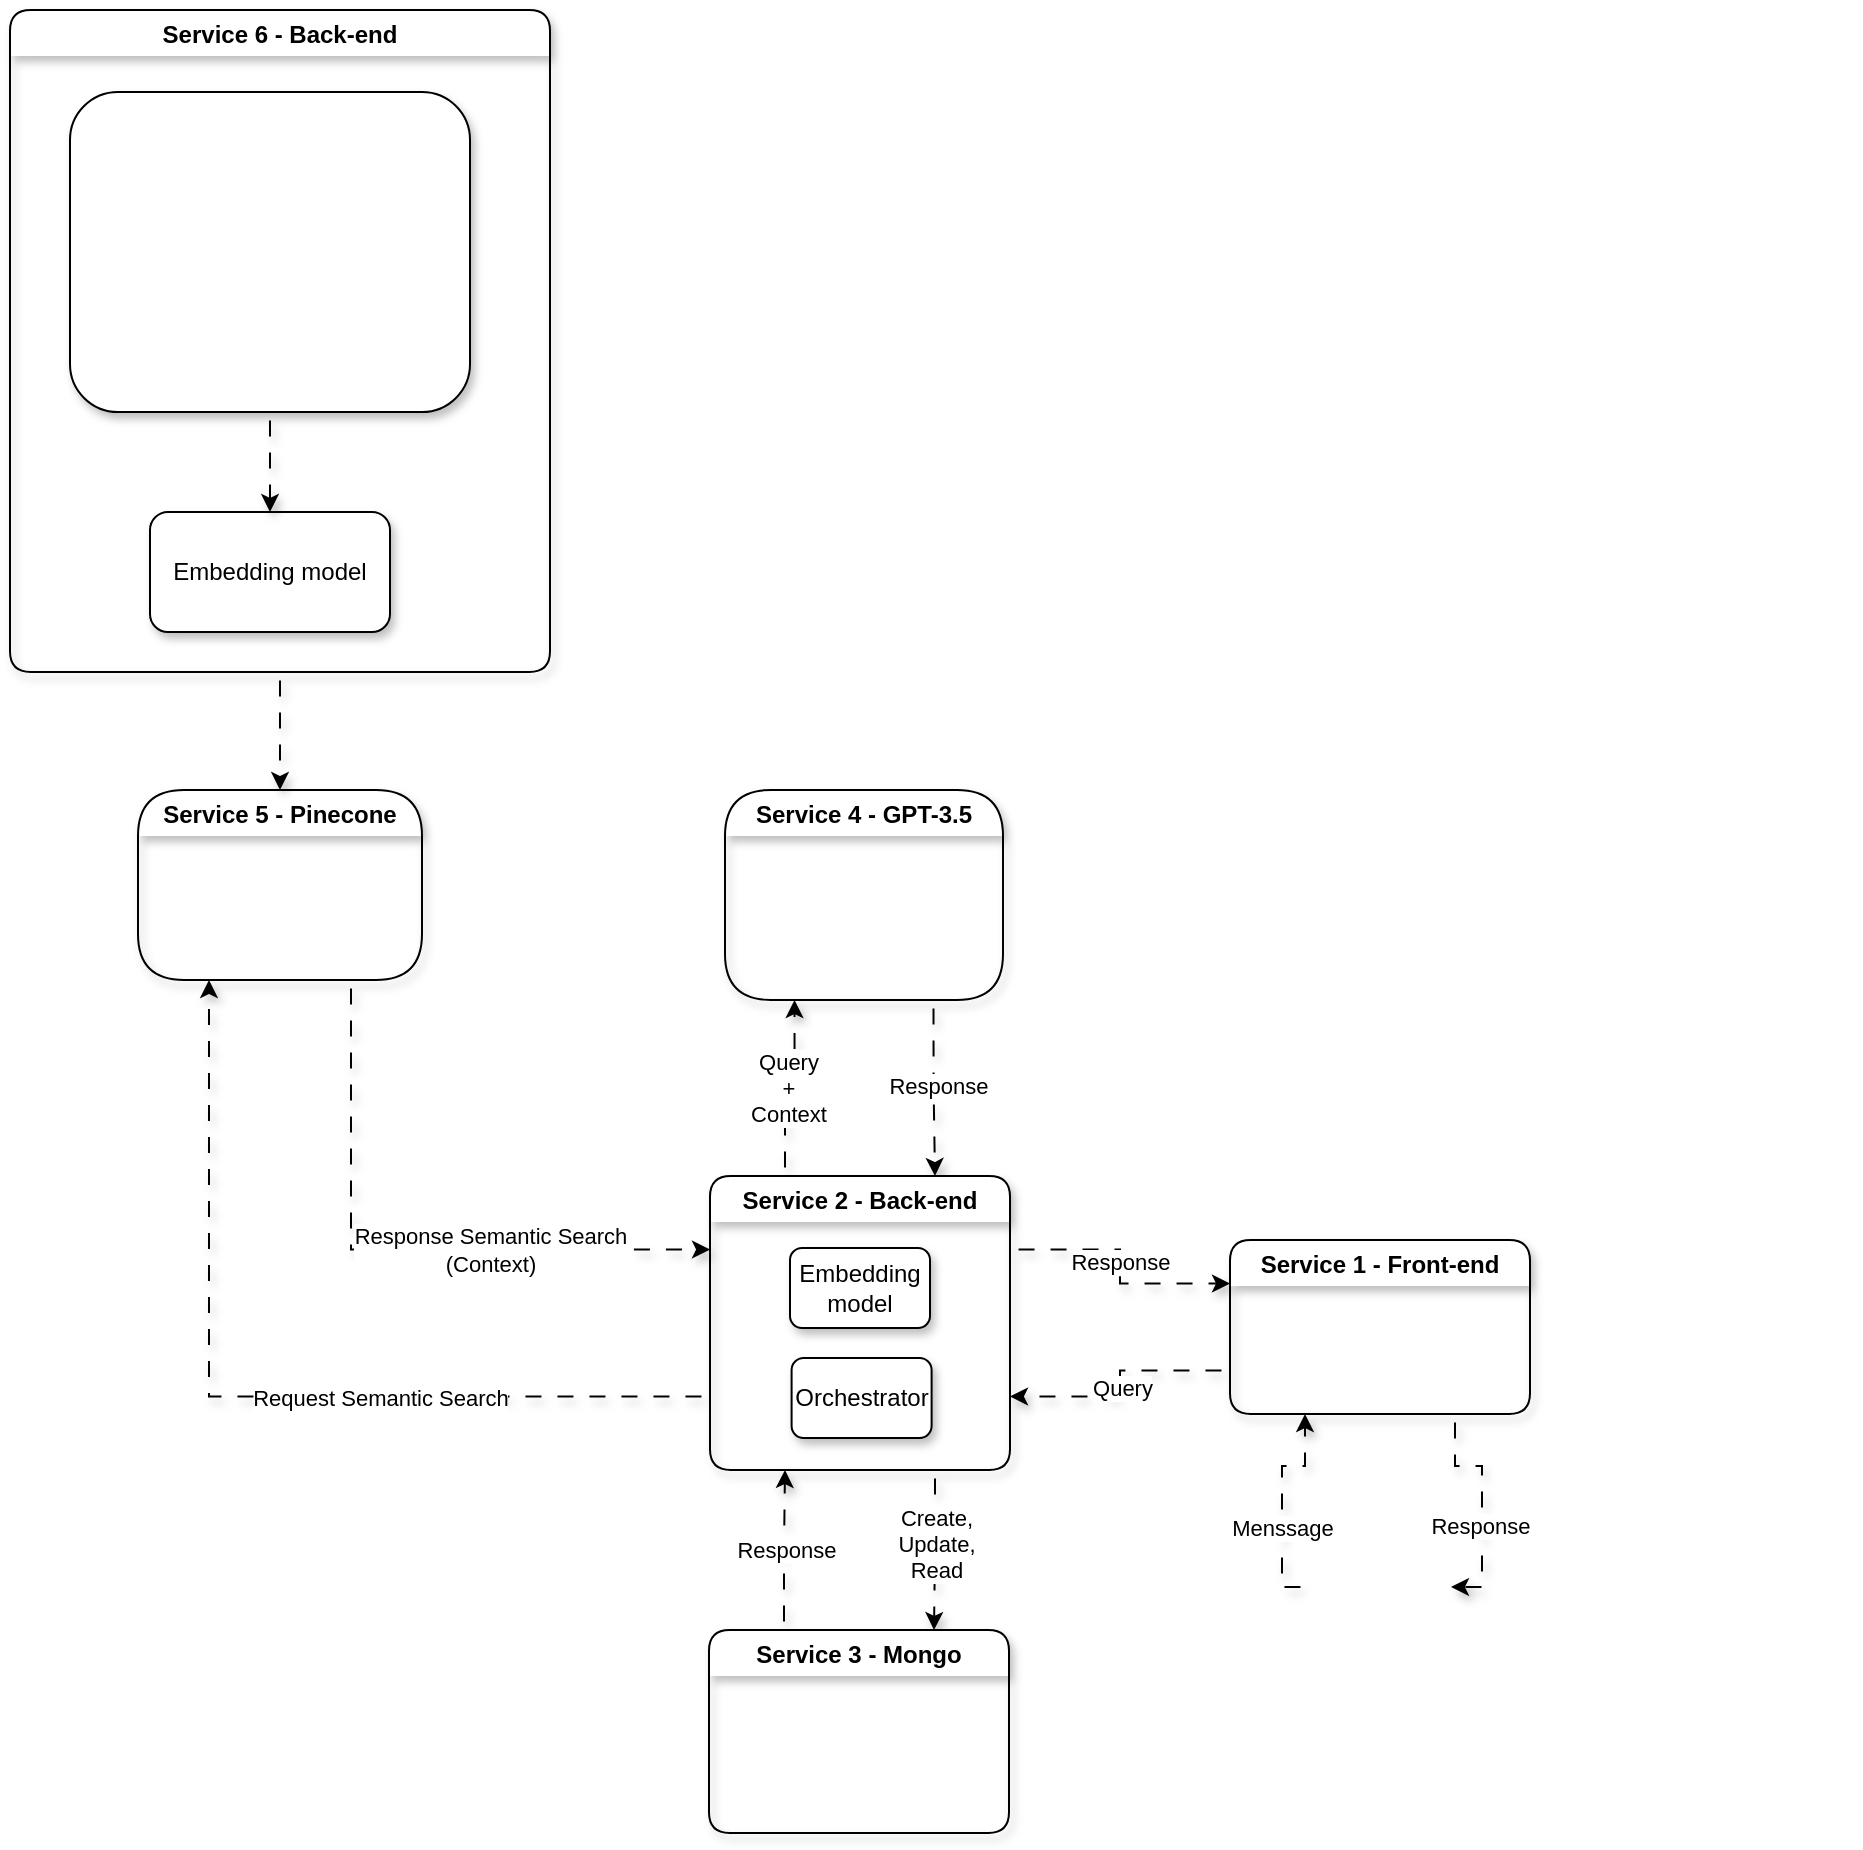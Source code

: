 <mxfile version="24.2.1" type="device">
  <diagram id="C5RBs43oDa-KdzZeNtuy" name="Page-1">
    <mxGraphModel dx="1024" dy="576" grid="1" gridSize="10" guides="1" tooltips="1" connect="1" arrows="1" fold="1" page="1" pageScale="1" pageWidth="827" pageHeight="1169" math="0" shadow="0">
      <root>
        <mxCell id="WIyWlLk6GJQsqaUBKTNV-0" />
        <mxCell id="WIyWlLk6GJQsqaUBKTNV-1" parent="WIyWlLk6GJQsqaUBKTNV-0" />
        <mxCell id="3Mn3zQ2pcMJRJdtw3txX-31" style="edgeStyle=orthogonalEdgeStyle;rounded=0;orthogonalLoop=1;jettySize=auto;html=1;exitX=0.75;exitY=1;exitDx=0;exitDy=0;entryX=0;entryY=0.25;entryDx=0;entryDy=0;shadow=1;flowAnimation=1;" parent="WIyWlLk6GJQsqaUBKTNV-1" source="3Mn3zQ2pcMJRJdtw3txX-58" target="3Mn3zQ2pcMJRJdtw3txX-30" edge="1">
          <mxGeometry relative="1" as="geometry">
            <mxPoint x="163" y="674" as="sourcePoint" />
          </mxGeometry>
        </mxCell>
        <mxCell id="3Mn3zQ2pcMJRJdtw3txX-34" value="Response Semantic Search&lt;div&gt;(Context)&lt;/div&gt;" style="edgeLabel;html=1;align=center;verticalAlign=middle;resizable=0;points=[];" parent="3Mn3zQ2pcMJRJdtw3txX-31" vertex="1" connectable="0">
          <mxGeometry x="0.298" relative="1" as="geometry">
            <mxPoint as="offset" />
          </mxGeometry>
        </mxCell>
        <mxCell id="3Mn3zQ2pcMJRJdtw3txX-41" style="edgeStyle=orthogonalEdgeStyle;rounded=0;orthogonalLoop=1;jettySize=auto;html=1;exitX=0.75;exitY=1;exitDx=0;exitDy=0;entryX=0.75;entryY=0;entryDx=0;entryDy=0;flowAnimation=1;shadow=1;" parent="WIyWlLk6GJQsqaUBKTNV-1" source="3Mn3zQ2pcMJRJdtw3txX-63" target="3Mn3zQ2pcMJRJdtw3txX-30" edge="1">
          <mxGeometry relative="1" as="geometry">
            <mxPoint x="458.693" y="522" as="sourcePoint" />
          </mxGeometry>
        </mxCell>
        <mxCell id="3Mn3zQ2pcMJRJdtw3txX-43" value="Response" style="edgeLabel;html=1;align=center;verticalAlign=middle;resizable=0;points=[];" parent="3Mn3zQ2pcMJRJdtw3txX-41" vertex="1" connectable="0">
          <mxGeometry x="-0.04" y="2" relative="1" as="geometry">
            <mxPoint as="offset" />
          </mxGeometry>
        </mxCell>
        <mxCell id="3Mn3zQ2pcMJRJdtw3txX-22" style="edgeStyle=orthogonalEdgeStyle;rounded=0;orthogonalLoop=1;jettySize=auto;html=1;exitX=0;exitY=0.75;exitDx=0;exitDy=0;entryX=0.25;entryY=1;entryDx=0;entryDy=0;shadow=1;flowAnimation=1;" parent="WIyWlLk6GJQsqaUBKTNV-1" source="3Mn3zQ2pcMJRJdtw3txX-30" target="3Mn3zQ2pcMJRJdtw3txX-58" edge="1">
          <mxGeometry relative="1" as="geometry">
            <mxPoint x="270" y="752" as="sourcePoint" />
            <mxPoint x="117" y="674" as="targetPoint" />
          </mxGeometry>
        </mxCell>
        <mxCell id="3Mn3zQ2pcMJRJdtw3txX-24" value="Request Semantic Search" style="edgeLabel;html=1;align=center;verticalAlign=middle;resizable=0;points=[];" parent="3Mn3zQ2pcMJRJdtw3txX-22" vertex="1" connectable="0">
          <mxGeometry x="-0.279" relative="1" as="geometry">
            <mxPoint as="offset" />
          </mxGeometry>
        </mxCell>
        <mxCell id="3Mn3zQ2pcMJRJdtw3txX-39" style="edgeStyle=orthogonalEdgeStyle;rounded=0;orthogonalLoop=1;jettySize=auto;html=1;exitX=0.25;exitY=0;exitDx=0;exitDy=0;entryX=0.25;entryY=1;entryDx=0;entryDy=0;flowAnimation=1;shadow=1;" parent="WIyWlLk6GJQsqaUBKTNV-1" source="3Mn3zQ2pcMJRJdtw3txX-30" target="3Mn3zQ2pcMJRJdtw3txX-63" edge="1">
          <mxGeometry relative="1" as="geometry">
            <mxPoint x="412.898" y="522" as="targetPoint" />
          </mxGeometry>
        </mxCell>
        <mxCell id="3Mn3zQ2pcMJRJdtw3txX-42" value="Query&lt;div&gt;+&lt;/div&gt;&lt;div&gt;Context&lt;/div&gt;" style="edgeLabel;html=1;align=center;verticalAlign=middle;resizable=0;points=[];" parent="3Mn3zQ2pcMJRJdtw3txX-39" vertex="1" connectable="0">
          <mxGeometry x="-0.032" relative="1" as="geometry">
            <mxPoint as="offset" />
          </mxGeometry>
        </mxCell>
        <mxCell id="h5pfJbFaiC6M-TQMVTp--0" style="edgeStyle=orthogonalEdgeStyle;rounded=0;orthogonalLoop=1;jettySize=auto;html=1;exitX=1;exitY=0.25;exitDx=0;exitDy=0;entryX=0;entryY=0.25;entryDx=0;entryDy=0;shadow=1;flowAnimation=1;" edge="1" parent="WIyWlLk6GJQsqaUBKTNV-1" source="3Mn3zQ2pcMJRJdtw3txX-30" target="3Mn3zQ2pcMJRJdtw3txX-45">
          <mxGeometry relative="1" as="geometry" />
        </mxCell>
        <mxCell id="h5pfJbFaiC6M-TQMVTp--3" value="Response" style="edgeLabel;html=1;align=center;verticalAlign=middle;resizable=0;points=[];" vertex="1" connectable="0" parent="h5pfJbFaiC6M-TQMVTp--0">
          <mxGeometry x="-0.041" relative="1" as="geometry">
            <mxPoint as="offset" />
          </mxGeometry>
        </mxCell>
        <mxCell id="h5pfJbFaiC6M-TQMVTp--16" style="edgeStyle=orthogonalEdgeStyle;rounded=0;orthogonalLoop=1;jettySize=auto;html=1;exitX=0.75;exitY=1;exitDx=0;exitDy=0;entryX=0.75;entryY=0;entryDx=0;entryDy=0;flowAnimation=1;shadow=1;" edge="1" parent="WIyWlLk6GJQsqaUBKTNV-1" source="3Mn3zQ2pcMJRJdtw3txX-30" target="h5pfJbFaiC6M-TQMVTp--14">
          <mxGeometry relative="1" as="geometry" />
        </mxCell>
        <mxCell id="h5pfJbFaiC6M-TQMVTp--22" value="Create,&lt;div&gt;Update,&lt;/div&gt;&lt;div&gt;Read&lt;/div&gt;" style="edgeLabel;html=1;align=center;verticalAlign=middle;resizable=0;points=[];" vertex="1" connectable="0" parent="h5pfJbFaiC6M-TQMVTp--16">
          <mxGeometry x="-0.075" relative="1" as="geometry">
            <mxPoint as="offset" />
          </mxGeometry>
        </mxCell>
        <mxCell id="3Mn3zQ2pcMJRJdtw3txX-30" value="Service 2 - Back-end" style="swimlane;rounded=1;shadow=1;glass=0;swimlaneLine=0;" parent="WIyWlLk6GJQsqaUBKTNV-1" vertex="1">
          <mxGeometry x="360" y="722" width="150" height="147" as="geometry" />
        </mxCell>
        <mxCell id="3Mn3zQ2pcMJRJdtw3txX-26" value="Embedding model" style="rounded=1;whiteSpace=wrap;html=1;shadow=1;" parent="3Mn3zQ2pcMJRJdtw3txX-30" vertex="1">
          <mxGeometry x="40" y="36" width="70" height="40" as="geometry" />
        </mxCell>
        <mxCell id="h5pfJbFaiC6M-TQMVTp--18" value="Orchestrator" style="rounded=1;whiteSpace=wrap;html=1;shadow=1;" vertex="1" parent="3Mn3zQ2pcMJRJdtw3txX-30">
          <mxGeometry x="40.8" y="91" width="70" height="40" as="geometry" />
        </mxCell>
        <mxCell id="h5pfJbFaiC6M-TQMVTp--5" style="edgeStyle=orthogonalEdgeStyle;rounded=0;orthogonalLoop=1;jettySize=auto;html=1;exitX=0;exitY=0.5;exitDx=0;exitDy=0;entryX=0.25;entryY=1;entryDx=0;entryDy=0;flowAnimation=1;shadow=1;" edge="1" parent="WIyWlLk6GJQsqaUBKTNV-1" source="3Mn3zQ2pcMJRJdtw3txX-44" target="3Mn3zQ2pcMJRJdtw3txX-45">
          <mxGeometry relative="1" as="geometry">
            <Array as="points">
              <mxPoint x="646" y="928" />
              <mxPoint x="646" y="867" />
              <mxPoint x="658" y="867" />
            </Array>
          </mxGeometry>
        </mxCell>
        <mxCell id="h5pfJbFaiC6M-TQMVTp--7" value="Menssage" style="edgeLabel;html=1;align=center;verticalAlign=middle;resizable=0;points=[];" vertex="1" connectable="0" parent="h5pfJbFaiC6M-TQMVTp--5">
          <mxGeometry x="-0.217" relative="1" as="geometry">
            <mxPoint as="offset" />
          </mxGeometry>
        </mxCell>
        <mxCell id="3Mn3zQ2pcMJRJdtw3txX-44" value="" style="shape=image;verticalLabelPosition=bottom;labelBackgroundColor=default;verticalAlign=top;aspect=fixed;imageAspect=0;image=https://cdn-icons-png.flaticon.com/512/1077/1077114.png;" parent="WIyWlLk6GJQsqaUBKTNV-1" vertex="1">
          <mxGeometry x="659.5" y="892" width="71" height="71" as="geometry" />
        </mxCell>
        <mxCell id="h5pfJbFaiC6M-TQMVTp--1" style="edgeStyle=orthogonalEdgeStyle;rounded=0;orthogonalLoop=1;jettySize=auto;html=1;exitX=0;exitY=0.75;exitDx=0;exitDy=0;entryX=1;entryY=0.75;entryDx=0;entryDy=0;flowAnimation=1;shadow=1;" edge="1" parent="WIyWlLk6GJQsqaUBKTNV-1" source="3Mn3zQ2pcMJRJdtw3txX-45" target="3Mn3zQ2pcMJRJdtw3txX-30">
          <mxGeometry relative="1" as="geometry" />
        </mxCell>
        <mxCell id="h5pfJbFaiC6M-TQMVTp--4" value="Query" style="edgeLabel;html=1;align=center;verticalAlign=middle;resizable=0;points=[];" vertex="1" connectable="0" parent="h5pfJbFaiC6M-TQMVTp--1">
          <mxGeometry x="0.032" y="1" relative="1" as="geometry">
            <mxPoint as="offset" />
          </mxGeometry>
        </mxCell>
        <mxCell id="h5pfJbFaiC6M-TQMVTp--6" style="edgeStyle=orthogonalEdgeStyle;rounded=0;orthogonalLoop=1;jettySize=auto;html=1;exitX=0.75;exitY=1;exitDx=0;exitDy=0;entryX=1;entryY=0.5;entryDx=0;entryDy=0;shadow=1;flowAnimation=1;" edge="1" parent="WIyWlLk6GJQsqaUBKTNV-1" source="3Mn3zQ2pcMJRJdtw3txX-45" target="3Mn3zQ2pcMJRJdtw3txX-44">
          <mxGeometry relative="1" as="geometry">
            <Array as="points">
              <mxPoint x="733" y="867" />
              <mxPoint x="746" y="867" />
              <mxPoint x="746" y="928" />
            </Array>
          </mxGeometry>
        </mxCell>
        <mxCell id="h5pfJbFaiC6M-TQMVTp--8" value="Response" style="edgeLabel;html=1;align=center;verticalAlign=middle;resizable=0;points=[];" vertex="1" connectable="0" parent="h5pfJbFaiC6M-TQMVTp--6">
          <mxGeometry x="0.192" y="-1" relative="1" as="geometry">
            <mxPoint as="offset" />
          </mxGeometry>
        </mxCell>
        <mxCell id="3Mn3zQ2pcMJRJdtw3txX-45" value="Service 1 - Front-end" style="swimlane;glass=0;shadow=1;rounded=1;swimlaneLine=0;" parent="WIyWlLk6GJQsqaUBKTNV-1" vertex="1">
          <mxGeometry x="620" y="754" width="150" height="87" as="geometry">
            <mxRectangle x="722" y="570" width="90" height="30" as="alternateBounds" />
          </mxGeometry>
        </mxCell>
        <mxCell id="3Mn3zQ2pcMJRJdtw3txX-47" value="" style="shape=image;verticalLabelPosition=bottom;labelBackgroundColor=default;verticalAlign=top;aspect=fixed;imageAspect=0;image=https://cdn-icons-png.flaticon.com/512/1380/1380370.png;shadow=1;" parent="3Mn3zQ2pcMJRJdtw3txX-45" vertex="1">
          <mxGeometry x="51.5" y="28.5" width="47" height="47" as="geometry" />
        </mxCell>
        <mxCell id="3Mn3zQ2pcMJRJdtw3txX-56" value="Service 6 - Back-end" style="swimlane;rounded=1;shadow=1;glass=0;swimlaneLine=0;startSize=23;" parent="WIyWlLk6GJQsqaUBKTNV-1" vertex="1">
          <mxGeometry x="10" y="139" width="270" height="331" as="geometry" />
        </mxCell>
        <mxCell id="3Mn3zQ2pcMJRJdtw3txX-9" value="Embedding model" style="rounded=1;whiteSpace=wrap;html=1;shadow=1;" parent="3Mn3zQ2pcMJRJdtw3txX-56" vertex="1">
          <mxGeometry x="70" y="251" width="120" height="60" as="geometry" />
        </mxCell>
        <mxCell id="3Mn3zQ2pcMJRJdtw3txX-61" style="edgeStyle=orthogonalEdgeStyle;rounded=0;orthogonalLoop=1;jettySize=auto;html=1;exitX=0.5;exitY=1;exitDx=0;exitDy=0;entryX=0.5;entryY=0;entryDx=0;entryDy=0;flowAnimation=1;shadow=1;" parent="3Mn3zQ2pcMJRJdtw3txX-56" source="3Mn3zQ2pcMJRJdtw3txX-8" target="3Mn3zQ2pcMJRJdtw3txX-9" edge="1">
          <mxGeometry relative="1" as="geometry" />
        </mxCell>
        <mxCell id="3Mn3zQ2pcMJRJdtw3txX-8" value="" style="rounded=1;whiteSpace=wrap;html=1;shadow=1;" parent="3Mn3zQ2pcMJRJdtw3txX-56" vertex="1">
          <mxGeometry x="30" y="41" width="200" height="160" as="geometry" />
        </mxCell>
        <mxCell id="3Mn3zQ2pcMJRJdtw3txX-7" value="" style="shape=image;verticalLabelPosition=bottom;labelBackgroundColor=default;verticalAlign=top;aspect=fixed;imageAspect=0;image=https://cdn-icons-png.flaticon.com/512/1324/1324071.png;shadow=1;" parent="3Mn3zQ2pcMJRJdtw3txX-56" vertex="1">
          <mxGeometry x="36" y="51" width="52" height="52" as="geometry" />
        </mxCell>
        <mxCell id="3Mn3zQ2pcMJRJdtw3txX-4" value="" style="shape=image;verticalLabelPosition=bottom;labelBackgroundColor=default;verticalAlign=top;aspect=fixed;imageAspect=0;image=https://cdn-icons-png.flaticon.com/512/104/104647.png;shadow=1;" parent="3Mn3zQ2pcMJRJdtw3txX-56" vertex="1">
          <mxGeometry x="100" y="91" width="60" height="60" as="geometry" />
        </mxCell>
        <mxCell id="3Mn3zQ2pcMJRJdtw3txX-6" value="" style="shape=image;verticalLabelPosition=bottom;labelBackgroundColor=default;verticalAlign=top;aspect=fixed;imageAspect=0;image=https://cdn-icons-png.flaticon.com/512/80/80942.png;shadow=1;" parent="3Mn3zQ2pcMJRJdtw3txX-56" vertex="1">
          <mxGeometry x="169" y="51" width="52" height="52" as="geometry" />
        </mxCell>
        <mxCell id="3Mn3zQ2pcMJRJdtw3txX-5" value="" style="shape=image;verticalLabelPosition=bottom;labelBackgroundColor=default;verticalAlign=top;aspect=fixed;imageAspect=0;image=https://static.thenounproject.com/png/375312-200.png;shadow=1;" parent="3Mn3zQ2pcMJRJdtw3txX-56" vertex="1">
          <mxGeometry x="165" y="131" width="60" height="60" as="geometry" />
        </mxCell>
        <mxCell id="3Mn3zQ2pcMJRJdtw3txX-3" value="" style="shape=image;verticalLabelPosition=bottom;labelBackgroundColor=default;verticalAlign=top;aspect=fixed;imageAspect=0;image=https://cdn-icons-png.flaticon.com/512/6394/6394065.png;shadow=1;" parent="3Mn3zQ2pcMJRJdtw3txX-56" vertex="1">
          <mxGeometry x="32" y="131" width="60" height="60" as="geometry" />
        </mxCell>
        <mxCell id="3Mn3zQ2pcMJRJdtw3txX-58" value="Service 5 - Pinecone" style="swimlane;rounded=1;shadow=1;glass=0;swimlaneLine=0;arcSize=50;" parent="WIyWlLk6GJQsqaUBKTNV-1" vertex="1">
          <mxGeometry x="74" y="529" width="142" height="95" as="geometry" />
        </mxCell>
        <mxCell id="3Mn3zQ2pcMJRJdtw3txX-54" value="" style="shape=image;verticalLabelPosition=bottom;labelBackgroundColor=default;verticalAlign=top;aspect=fixed;imageAspect=0;image=https://www.svgrepo.com/show/165642/database.svg;shadow=1;" parent="3Mn3zQ2pcMJRJdtw3txX-58" vertex="1">
          <mxGeometry x="44.75" y="31.5" width="52.5" height="52.5" as="geometry" />
        </mxCell>
        <mxCell id="3Mn3zQ2pcMJRJdtw3txX-62" style="edgeStyle=orthogonalEdgeStyle;rounded=0;orthogonalLoop=1;jettySize=auto;html=1;exitX=0.5;exitY=1;exitDx=0;exitDy=0;entryX=0.5;entryY=0;entryDx=0;entryDy=0;flowAnimation=1;shadow=1;" parent="WIyWlLk6GJQsqaUBKTNV-1" source="3Mn3zQ2pcMJRJdtw3txX-56" target="3Mn3zQ2pcMJRJdtw3txX-58" edge="1">
          <mxGeometry relative="1" as="geometry" />
        </mxCell>
        <mxCell id="3Mn3zQ2pcMJRJdtw3txX-63" value="Service 4 - GPT-3.5" style="swimlane;rounded=1;shadow=1;glass=0;swimlaneLine=0;arcSize=50;" parent="WIyWlLk6GJQsqaUBKTNV-1" vertex="1">
          <mxGeometry x="367.5" y="529" width="139" height="105" as="geometry" />
        </mxCell>
        <mxCell id="3Mn3zQ2pcMJRJdtw3txX-16" value="" style="shape=image;verticalLabelPosition=bottom;labelBackgroundColor=default;verticalAlign=top;aspect=fixed;imageAspect=0;image=https://seeklogo.com/images/C/chatgpt-logo-02AFA704B5-seeklogo.com.png;shadow=1;" parent="3Mn3zQ2pcMJRJdtw3txX-63" vertex="1">
          <mxGeometry x="40.39" y="31.5" width="58.22" height="59" as="geometry" />
        </mxCell>
        <mxCell id="3Mn3zQ2pcMJRJdtw3txX-76" value="" style="shape=image;verticalLabelPosition=bottom;labelBackgroundColor=default;verticalAlign=top;aspect=fixed;imageAspect=0;image=https://images.datacamp.com/image/upload/v1709138288/image_b3f72ad68c.png;" parent="WIyWlLk6GJQsqaUBKTNV-1" vertex="1">
          <mxGeometry x="360" y="190" width="575.27" height="221" as="geometry" />
        </mxCell>
        <mxCell id="h5pfJbFaiC6M-TQMVTp--17" style="edgeStyle=orthogonalEdgeStyle;rounded=0;orthogonalLoop=1;jettySize=auto;html=1;exitX=0.25;exitY=0;exitDx=0;exitDy=0;entryX=0.25;entryY=1;entryDx=0;entryDy=0;flowAnimation=1;shadow=1;" edge="1" parent="WIyWlLk6GJQsqaUBKTNV-1" source="h5pfJbFaiC6M-TQMVTp--14" target="3Mn3zQ2pcMJRJdtw3txX-30">
          <mxGeometry relative="1" as="geometry" />
        </mxCell>
        <mxCell id="h5pfJbFaiC6M-TQMVTp--23" value="Response" style="edgeLabel;html=1;align=center;verticalAlign=middle;resizable=0;points=[];" vertex="1" connectable="0" parent="h5pfJbFaiC6M-TQMVTp--17">
          <mxGeometry x="0.019" relative="1" as="geometry">
            <mxPoint as="offset" />
          </mxGeometry>
        </mxCell>
        <mxCell id="h5pfJbFaiC6M-TQMVTp--14" value="Service 3 - Mongo" style="swimlane;rounded=1;shadow=1;glass=0;swimlaneLine=0;" vertex="1" parent="WIyWlLk6GJQsqaUBKTNV-1">
          <mxGeometry x="359.5" y="949" width="150" height="101.5" as="geometry" />
        </mxCell>
        <mxCell id="h5pfJbFaiC6M-TQMVTp--21" value="" style="shape=image;verticalLabelPosition=bottom;labelBackgroundColor=default;verticalAlign=top;aspect=fixed;imageAspect=0;image=https://www.svgrepo.com/show/165642/database.svg;shadow=1;" vertex="1" parent="h5pfJbFaiC6M-TQMVTp--14">
          <mxGeometry x="48.75" y="35.5" width="52.5" height="52.5" as="geometry" />
        </mxCell>
      </root>
    </mxGraphModel>
  </diagram>
</mxfile>
